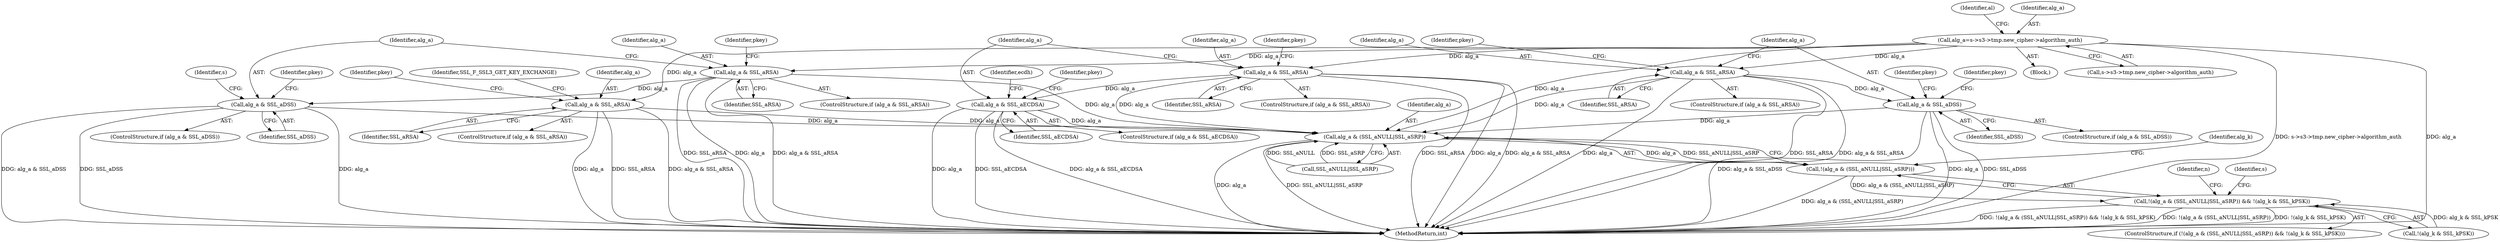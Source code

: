 digraph "0_openssl_ce325c60c74b0fa784f5872404b722e120e5cab0_0@pointer" {
"1000390" [label="(Call,alg_a=s->s3->tmp.new_cipher->algorithm_auth)"];
"1000738" [label="(Call,alg_a & SSL_aRSA)"];
"1000757" [label="(Call,alg_a & SSL_aDSS)"];
"1001721" [label="(Call,alg_a & (SSL_aNULL|SSL_aSRP))"];
"1001720" [label="(Call,!(alg_a & (SSL_aNULL|SSL_aSRP)))"];
"1001719" [label="(Call,!(alg_a & (SSL_aNULL|SSL_aSRP)) && !(alg_k & SSL_kPSK))"];
"1000913" [label="(Call,alg_a & SSL_aRSA)"];
"1001131" [label="(Call,alg_a & SSL_aRSA)"];
"1001150" [label="(Call,alg_a & SSL_aDSS)"];
"1001369" [label="(Call,alg_a & SSL_aRSA)"];
"1001388" [label="(Call,alg_a & SSL_aECDSA)"];
"1001132" [label="(Identifier,alg_a)"];
"1001150" [label="(Call,alg_a & SSL_aDSS)"];
"1000759" [label="(Identifier,SSL_aDSS)"];
"1000914" [label="(Identifier,alg_a)"];
"1001154" [label="(Identifier,pkey)"];
"1000129" [label="(Block,)"];
"1001718" [label="(ControlStructure,if (!(alg_a & (SSL_aNULL|SSL_aSRP)) && !(alg_k & SSL_kPSK)))"];
"1001152" [label="(Identifier,SSL_aDSS)"];
"1000917" [label="(Identifier,pkey)"];
"1001131" [label="(Call,alg_a & SSL_aRSA)"];
"1001149" [label="(ControlStructure,if (alg_a & SSL_aDSS))"];
"1000392" [label="(Call,s->s3->tmp.new_cipher->algorithm_auth)"];
"1001740" [label="(Identifier,n)"];
"1000390" [label="(Call,alg_a=s->s3->tmp.new_cipher->algorithm_auth)"];
"1001371" [label="(Identifier,SSL_aRSA)"];
"1000912" [label="(ControlStructure,if (alg_a & SSL_aRSA))"];
"1000740" [label="(Identifier,SSL_aRSA)"];
"1001370" [label="(Identifier,alg_a)"];
"1000761" [label="(Identifier,pkey)"];
"1001728" [label="(Identifier,alg_k)"];
"1001368" [label="(ControlStructure,if (alg_a & SSL_aRSA))"];
"1001733" [label="(Identifier,s)"];
"1001720" [label="(Call,!(alg_a & (SSL_aNULL|SSL_aSRP)))"];
"1001722" [label="(Identifier,alg_a)"];
"1001790" [label="(MethodReturn,int)"];
"1000758" [label="(Identifier,alg_a)"];
"1001719" [label="(Call,!(alg_a & (SSL_aNULL|SSL_aSRP)) && !(alg_k & SSL_kPSK))"];
"1000933" [label="(Identifier,SSL_F_SSL3_GET_KEY_EXCHANGE)"];
"1001133" [label="(Identifier,SSL_aRSA)"];
"1000915" [label="(Identifier,SSL_aRSA)"];
"1001723" [label="(Call,SSL_aNULL|SSL_aSRP)"];
"1001171" [label="(Identifier,s)"];
"1001390" [label="(Identifier,SSL_aECDSA)"];
"1000757" [label="(Call,alg_a & SSL_aDSS)"];
"1000742" [label="(Identifier,pkey)"];
"1001726" [label="(Call,!(alg_k & SSL_kPSK))"];
"1000402" [label="(Identifier,al)"];
"1000738" [label="(Call,alg_a & SSL_aRSA)"];
"1001406" [label="(Identifier,ecdh)"];
"1001373" [label="(Identifier,pkey)"];
"1001392" [label="(Identifier,pkey)"];
"1000737" [label="(ControlStructure,if (alg_a & SSL_aRSA))"];
"1000739" [label="(Identifier,alg_a)"];
"1001130" [label="(ControlStructure,if (alg_a & SSL_aRSA))"];
"1001135" [label="(Identifier,pkey)"];
"1001388" [label="(Call,alg_a & SSL_aECDSA)"];
"1001443" [label="(Identifier,pkey)"];
"1000391" [label="(Identifier,alg_a)"];
"1001721" [label="(Call,alg_a & (SSL_aNULL|SSL_aSRP))"];
"1000913" [label="(Call,alg_a & SSL_aRSA)"];
"1001369" [label="(Call,alg_a & SSL_aRSA)"];
"1001151" [label="(Identifier,alg_a)"];
"1001387" [label="(ControlStructure,if (alg_a & SSL_aECDSA))"];
"1000756" [label="(ControlStructure,if (alg_a & SSL_aDSS))"];
"1001389" [label="(Identifier,alg_a)"];
"1000390" -> "1000129"  [label="AST: "];
"1000390" -> "1000392"  [label="CFG: "];
"1000391" -> "1000390"  [label="AST: "];
"1000392" -> "1000390"  [label="AST: "];
"1000402" -> "1000390"  [label="CFG: "];
"1000390" -> "1001790"  [label="DDG: s->s3->tmp.new_cipher->algorithm_auth"];
"1000390" -> "1001790"  [label="DDG: alg_a"];
"1000390" -> "1000738"  [label="DDG: alg_a"];
"1000390" -> "1000913"  [label="DDG: alg_a"];
"1000390" -> "1001131"  [label="DDG: alg_a"];
"1000390" -> "1001369"  [label="DDG: alg_a"];
"1000390" -> "1001721"  [label="DDG: alg_a"];
"1000738" -> "1000737"  [label="AST: "];
"1000738" -> "1000740"  [label="CFG: "];
"1000739" -> "1000738"  [label="AST: "];
"1000740" -> "1000738"  [label="AST: "];
"1000742" -> "1000738"  [label="CFG: "];
"1000758" -> "1000738"  [label="CFG: "];
"1000738" -> "1001790"  [label="DDG: alg_a"];
"1000738" -> "1001790"  [label="DDG: SSL_aRSA"];
"1000738" -> "1001790"  [label="DDG: alg_a & SSL_aRSA"];
"1000738" -> "1000757"  [label="DDG: alg_a"];
"1000738" -> "1001721"  [label="DDG: alg_a"];
"1000757" -> "1000756"  [label="AST: "];
"1000757" -> "1000759"  [label="CFG: "];
"1000758" -> "1000757"  [label="AST: "];
"1000759" -> "1000757"  [label="AST: "];
"1000761" -> "1000757"  [label="CFG: "];
"1001443" -> "1000757"  [label="CFG: "];
"1000757" -> "1001790"  [label="DDG: alg_a & SSL_aDSS"];
"1000757" -> "1001790"  [label="DDG: alg_a"];
"1000757" -> "1001790"  [label="DDG: SSL_aDSS"];
"1000757" -> "1001721"  [label="DDG: alg_a"];
"1001721" -> "1001720"  [label="AST: "];
"1001721" -> "1001723"  [label="CFG: "];
"1001722" -> "1001721"  [label="AST: "];
"1001723" -> "1001721"  [label="AST: "];
"1001720" -> "1001721"  [label="CFG: "];
"1001721" -> "1001790"  [label="DDG: alg_a"];
"1001721" -> "1001790"  [label="DDG: SSL_aNULL|SSL_aSRP"];
"1001721" -> "1001720"  [label="DDG: alg_a"];
"1001721" -> "1001720"  [label="DDG: SSL_aNULL|SSL_aSRP"];
"1001150" -> "1001721"  [label="DDG: alg_a"];
"1001369" -> "1001721"  [label="DDG: alg_a"];
"1001131" -> "1001721"  [label="DDG: alg_a"];
"1001388" -> "1001721"  [label="DDG: alg_a"];
"1000913" -> "1001721"  [label="DDG: alg_a"];
"1001723" -> "1001721"  [label="DDG: SSL_aNULL"];
"1001723" -> "1001721"  [label="DDG: SSL_aSRP"];
"1001720" -> "1001719"  [label="AST: "];
"1001728" -> "1001720"  [label="CFG: "];
"1001719" -> "1001720"  [label="CFG: "];
"1001720" -> "1001790"  [label="DDG: alg_a & (SSL_aNULL|SSL_aSRP)"];
"1001720" -> "1001719"  [label="DDG: alg_a & (SSL_aNULL|SSL_aSRP)"];
"1001719" -> "1001718"  [label="AST: "];
"1001719" -> "1001726"  [label="CFG: "];
"1001726" -> "1001719"  [label="AST: "];
"1001733" -> "1001719"  [label="CFG: "];
"1001740" -> "1001719"  [label="CFG: "];
"1001719" -> "1001790"  [label="DDG: !(alg_k & SSL_kPSK)"];
"1001719" -> "1001790"  [label="DDG: !(alg_a & (SSL_aNULL|SSL_aSRP)) && !(alg_k & SSL_kPSK)"];
"1001719" -> "1001790"  [label="DDG: !(alg_a & (SSL_aNULL|SSL_aSRP))"];
"1001726" -> "1001719"  [label="DDG: alg_k & SSL_kPSK"];
"1000913" -> "1000912"  [label="AST: "];
"1000913" -> "1000915"  [label="CFG: "];
"1000914" -> "1000913"  [label="AST: "];
"1000915" -> "1000913"  [label="AST: "];
"1000917" -> "1000913"  [label="CFG: "];
"1000933" -> "1000913"  [label="CFG: "];
"1000913" -> "1001790"  [label="DDG: alg_a"];
"1000913" -> "1001790"  [label="DDG: SSL_aRSA"];
"1000913" -> "1001790"  [label="DDG: alg_a & SSL_aRSA"];
"1001131" -> "1001130"  [label="AST: "];
"1001131" -> "1001133"  [label="CFG: "];
"1001132" -> "1001131"  [label="AST: "];
"1001133" -> "1001131"  [label="AST: "];
"1001135" -> "1001131"  [label="CFG: "];
"1001151" -> "1001131"  [label="CFG: "];
"1001131" -> "1001790"  [label="DDG: SSL_aRSA"];
"1001131" -> "1001790"  [label="DDG: alg_a"];
"1001131" -> "1001790"  [label="DDG: alg_a & SSL_aRSA"];
"1001131" -> "1001150"  [label="DDG: alg_a"];
"1001150" -> "1001149"  [label="AST: "];
"1001150" -> "1001152"  [label="CFG: "];
"1001151" -> "1001150"  [label="AST: "];
"1001152" -> "1001150"  [label="AST: "];
"1001154" -> "1001150"  [label="CFG: "];
"1001171" -> "1001150"  [label="CFG: "];
"1001150" -> "1001790"  [label="DDG: alg_a"];
"1001150" -> "1001790"  [label="DDG: alg_a & SSL_aDSS"];
"1001150" -> "1001790"  [label="DDG: SSL_aDSS"];
"1001369" -> "1001368"  [label="AST: "];
"1001369" -> "1001371"  [label="CFG: "];
"1001370" -> "1001369"  [label="AST: "];
"1001371" -> "1001369"  [label="AST: "];
"1001373" -> "1001369"  [label="CFG: "];
"1001389" -> "1001369"  [label="CFG: "];
"1001369" -> "1001790"  [label="DDG: SSL_aRSA"];
"1001369" -> "1001790"  [label="DDG: alg_a"];
"1001369" -> "1001790"  [label="DDG: alg_a & SSL_aRSA"];
"1001369" -> "1001388"  [label="DDG: alg_a"];
"1001388" -> "1001387"  [label="AST: "];
"1001388" -> "1001390"  [label="CFG: "];
"1001389" -> "1001388"  [label="AST: "];
"1001390" -> "1001388"  [label="AST: "];
"1001392" -> "1001388"  [label="CFG: "];
"1001406" -> "1001388"  [label="CFG: "];
"1001388" -> "1001790"  [label="DDG: alg_a & SSL_aECDSA"];
"1001388" -> "1001790"  [label="DDG: alg_a"];
"1001388" -> "1001790"  [label="DDG: SSL_aECDSA"];
}
